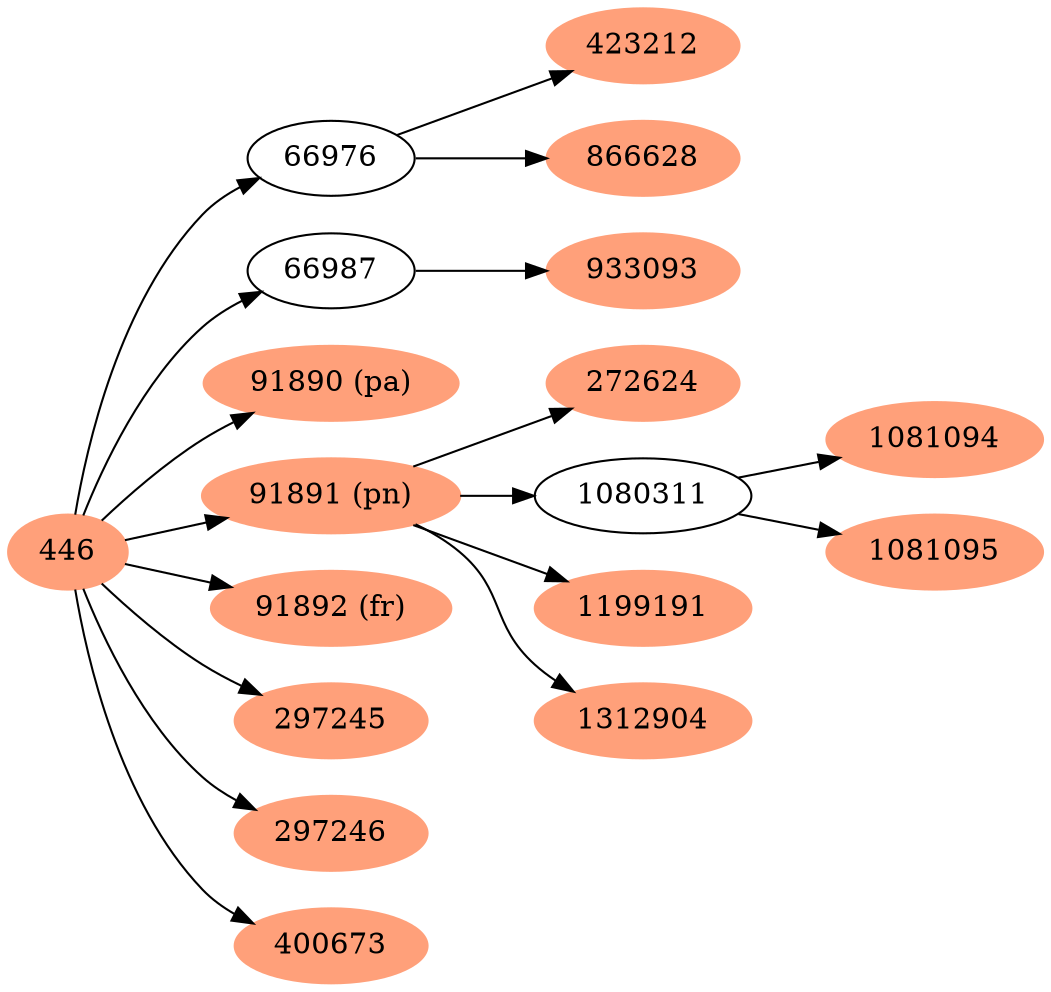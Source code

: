 digraph g {
	rankdir=LR
	446 [color="lightsalmon",style=filled]
	446 -> 66976
	446 -> 66987
	91890 [color="lightsalmon",style=filled,label="91890 (pa)"]
	446 -> 91890
	91891 [color="lightsalmon",style=filled,label="91891 (pn)"]
	446 -> 91891
	91892 [color="lightsalmon",style=filled,label="91892 (fr)"]
	446 -> 91892
	272624 [color="lightsalmon",style=filled]
	91891 -> 272624
	297245 [color="lightsalmon",style=filled]
	446 -> 297245
	297246 [color="lightsalmon",style=filled]
	446 -> 297246
	400673 [color="lightsalmon",style=filled]
	446 -> 400673
	423212 [color="lightsalmon",style=filled]
	66976 -> 423212
	866628 [color="lightsalmon",style=filled]
	66976 -> 866628
	933093 [color="lightsalmon",style=filled]
	66987 -> 933093
	91891 -> 1080311
	1081094 [color="lightsalmon",style=filled]
	1080311 -> 1081094
	1081095 [color="lightsalmon",style=filled]
	1080311 -> 1081095
	1199191 [color="lightsalmon",style=filled]
	91891 -> 1199191
	1312904 [color="lightsalmon",style=filled]
	91891 -> 1312904
}
